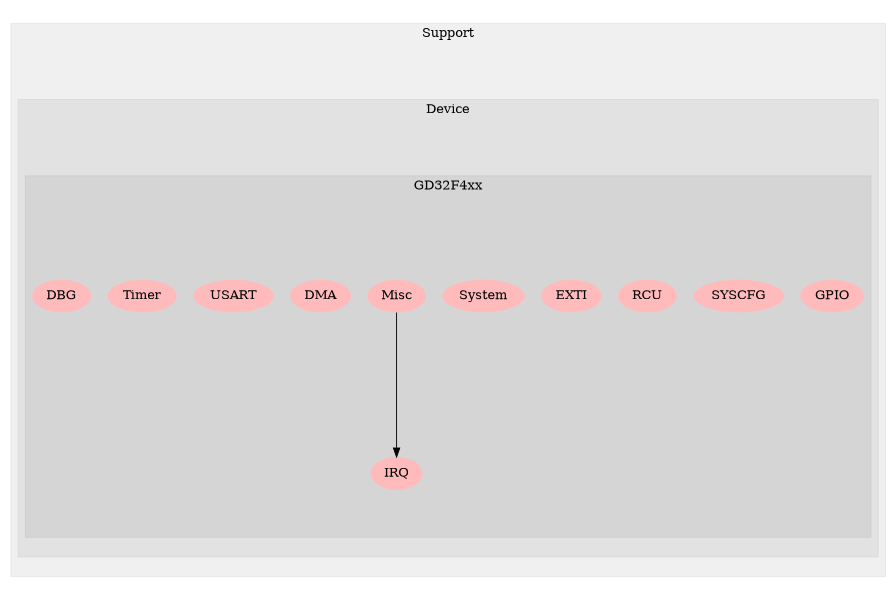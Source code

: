 digraph G {
size="6,4";
ratio="fill";
subgraph cluster_0 {
label="Support";
color="#0000000F";
style="filled";
subgraph cluster_1 {
label="Device";
color="#0000000F";
style="filled";
subgraph cluster_2 {
label="GD32F4xx";
color="#0000000F";
style="filled";
u0[label="GPIO",style="filled",fillcolor="#ffbbbb",penwidth="0"];
u1[label="SYSCFG",style="filled",fillcolor="#ffbbbb",penwidth="0"];
u2[label="RCU",style="filled",fillcolor="#ffbbbb",penwidth="0"];
u3[label="EXTI",style="filled",fillcolor="#ffbbbb",penwidth="0"];
u4[label="System",style="filled",fillcolor="#ffbbbb",penwidth="0"];
u5[label="Misc",style="filled",fillcolor="#ffbbbb",penwidth="0"];
u6[label="IRQ",style="filled",fillcolor="#ffbbbb",penwidth="0"];
u7[label="DMA",style="filled",fillcolor="#ffbbbb",penwidth="0"];
u8[label="USART",style="filled",fillcolor="#ffbbbb",penwidth="0"];
u9[label="Timer",style="filled",fillcolor="#ffbbbb",penwidth="0"];
u10[label="DBG",style="filled",fillcolor="#ffbbbb",penwidth="0"];

}

}

}
u5 -> u6;

}
